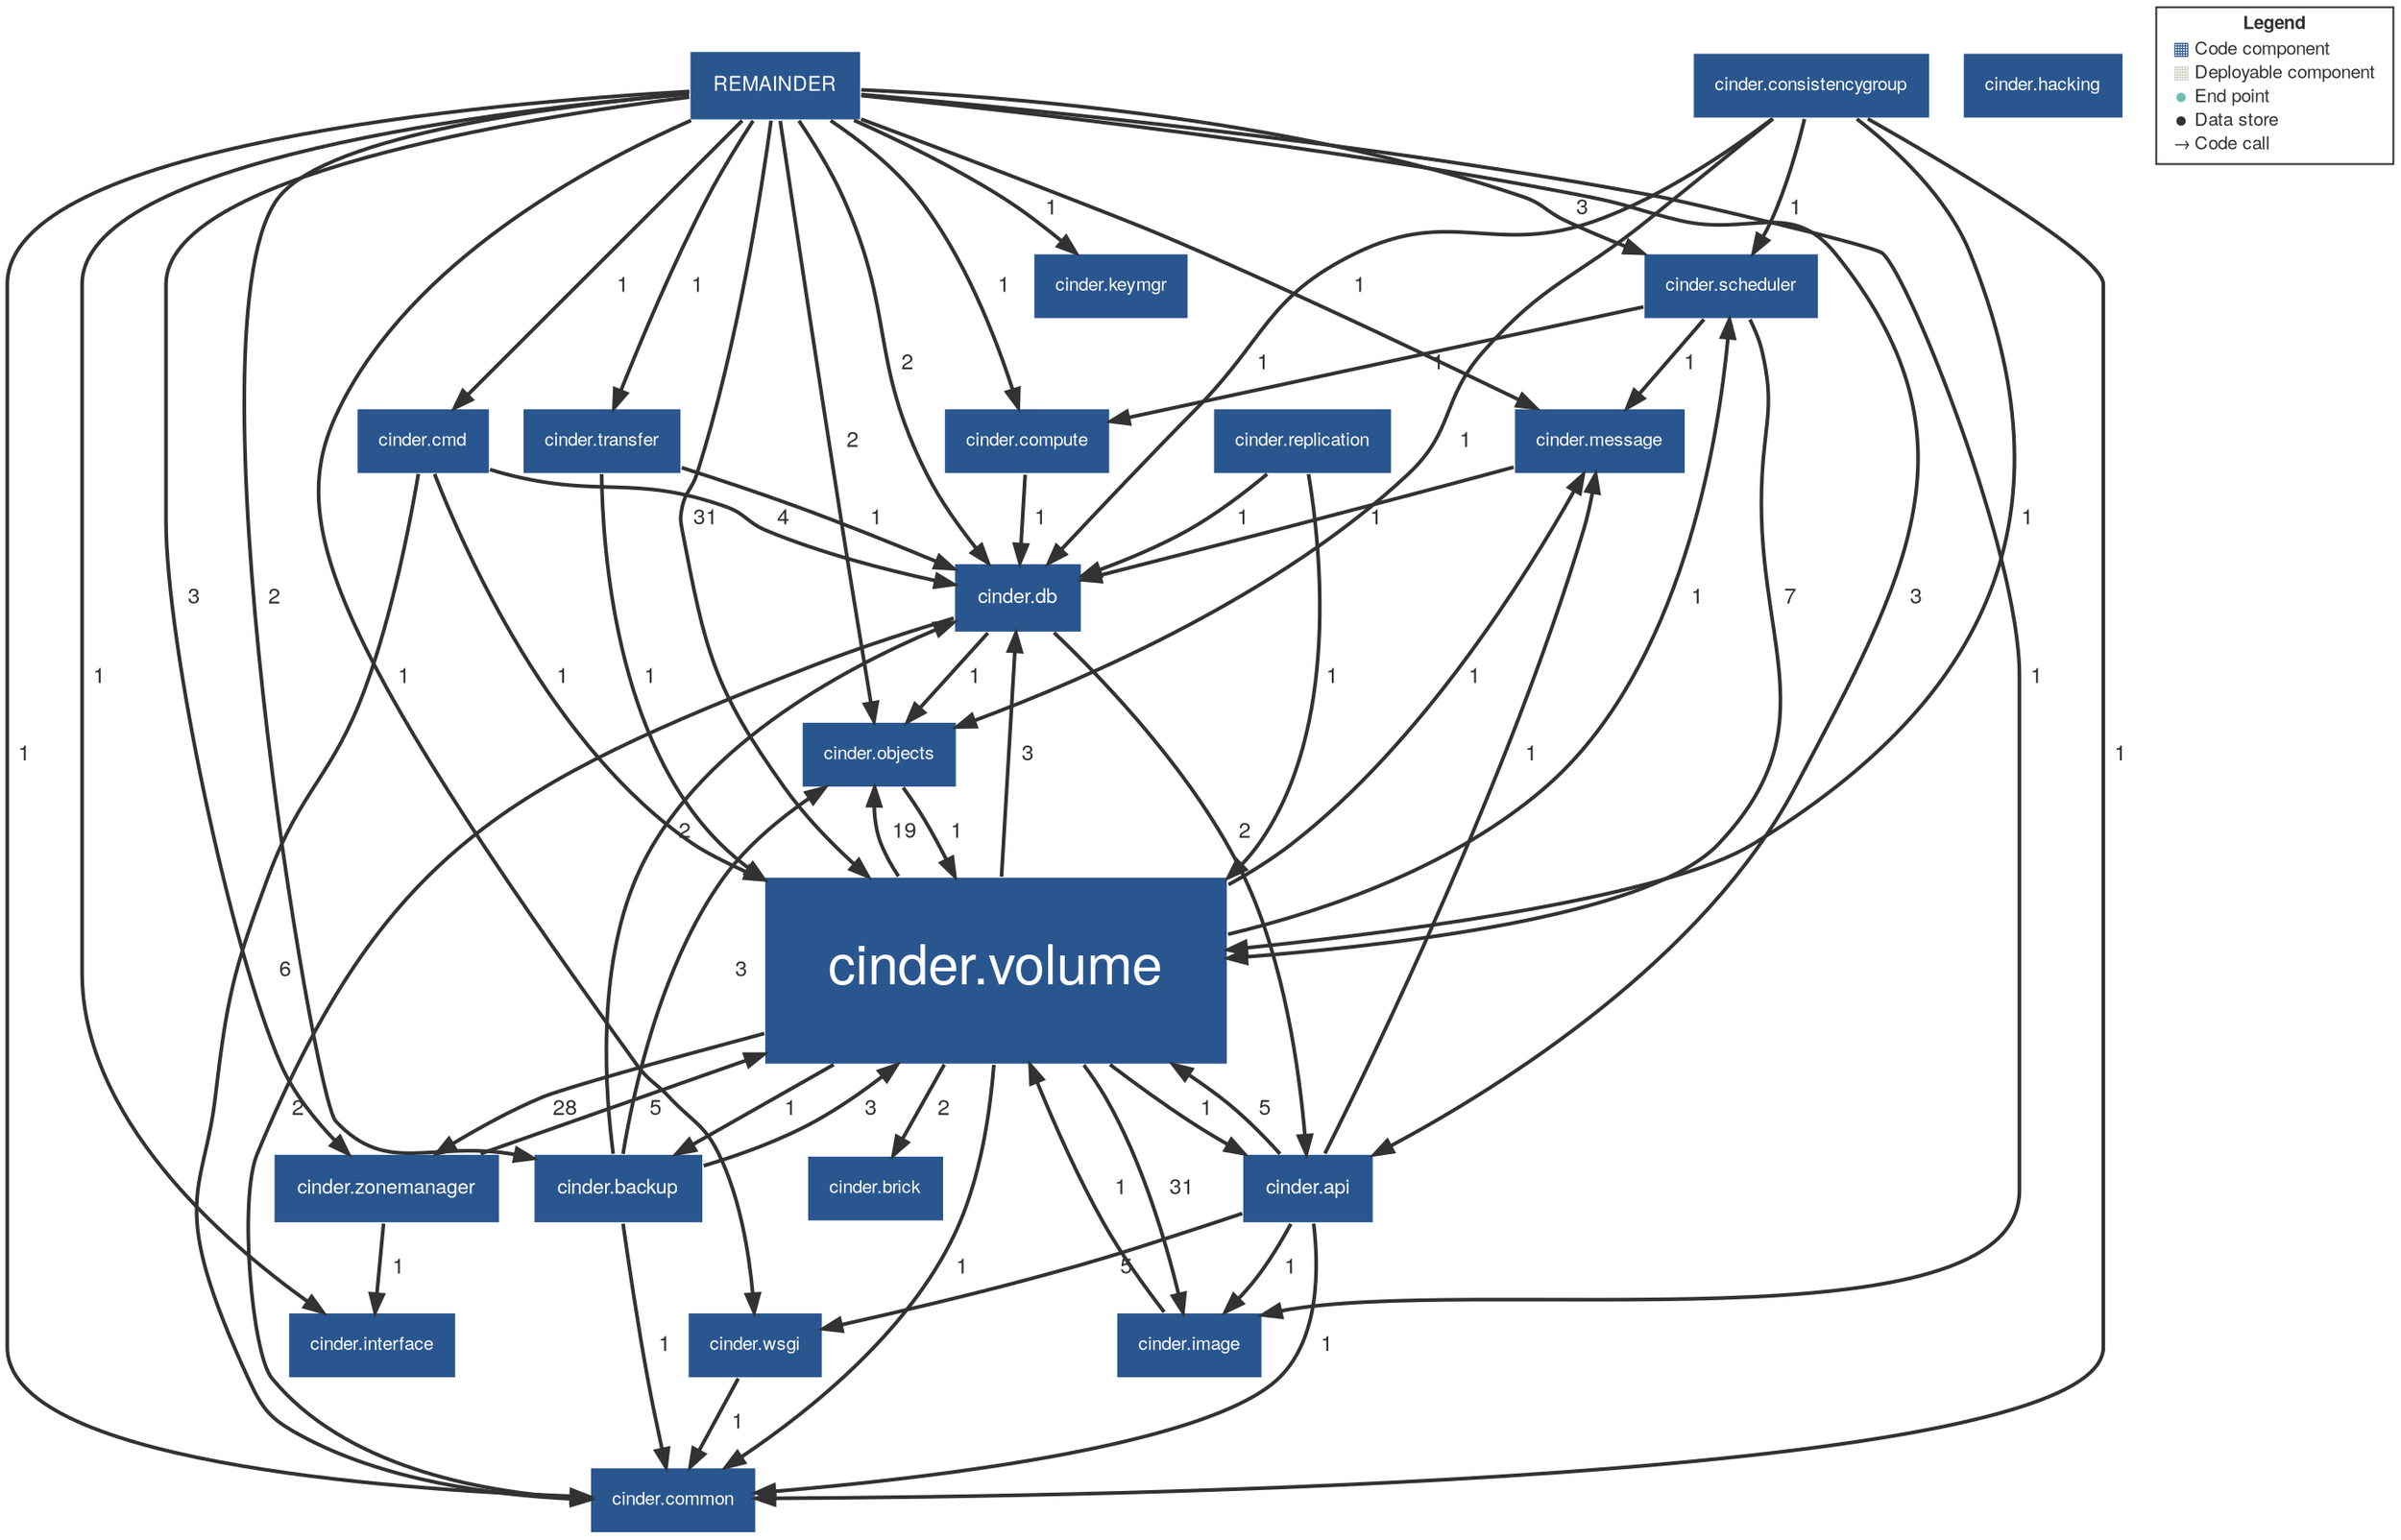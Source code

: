digraph "Graph" {
compound=true
rankdir=TD
"cinder.scheduler" [ shape="box" style="filled" fillcolor="#2A568F" penwidth="1" color="#FFFFFF" fontname="Helvetica Neue" fontcolor="#FFFFFF" fontsize="10" margin="0.16" label="cinder.scheduler" ]
"REMAINDER" [ shape="box" style="filled" fillcolor="#2A568F" penwidth="1" color="#FFFFFF" fontname="Helvetica Neue" fontcolor="#FFFFFF" fontsize="11" margin="0.176" label="REMAINDER" ]
"cinder.db" [ shape="box" style="filled" fillcolor="#2A568F" penwidth="1" color="#FFFFFF" fontname="Helvetica Neue" fontcolor="#FFFFFF" fontsize="11" margin="0.176" label="cinder.db" ]
"cinder.message" [ shape="box" style="filled" fillcolor="#2A568F" penwidth="1" color="#FFFFFF" fontname="Helvetica Neue" fontcolor="#FFFFFF" fontsize="10" margin="0.16" label="cinder.message" ]
"cinder.cmd" [ shape="box" style="filled" fillcolor="#2A568F" penwidth="1" color="#FFFFFF" fontname="Helvetica Neue" fontcolor="#FFFFFF" fontsize="10" margin="0.16" label="cinder.cmd" ]
"cinder.transfer" [ shape="box" style="filled" fillcolor="#2A568F" penwidth="1" color="#FFFFFF" fontname="Helvetica Neue" fontcolor="#FFFFFF" fontsize="10" margin="0.16" label="cinder.transfer" ]
"cinder.keymgr" [ shape="box" style="filled" fillcolor="#2A568F" penwidth="1" color="#FFFFFF" fontname="Helvetica Neue" fontcolor="#FFFFFF" fontsize="10" margin="0.16" label="cinder.keymgr" ]
"cinder.wsgi" [ shape="box" style="filled" fillcolor="#2A568F" penwidth="1" color="#FFFFFF" fontname="Helvetica Neue" fontcolor="#FFFFFF" fontsize="10" margin="0.16" label="cinder.wsgi" ]
"cinder.objects" [ shape="box" style="filled" fillcolor="#2A568F" penwidth="1" color="#FFFFFF" fontname="Helvetica Neue" fontcolor="#FFFFFF" fontsize="10" margin="0.16" label="cinder.objects" ]
"cinder.replication" [ shape="box" style="filled" fillcolor="#2A568F" penwidth="1" color="#FFFFFF" fontname="Helvetica Neue" fontcolor="#FFFFFF" fontsize="10" margin="0.16" label="cinder.replication" ]
"cinder.common" [ shape="box" style="filled" fillcolor="#2A568F" penwidth="1" color="#FFFFFF" fontname="Helvetica Neue" fontcolor="#FFFFFF" fontsize="10" margin="0.16" label="cinder.common" ]
"cinder.compute" [ shape="box" style="filled" fillcolor="#2A568F" penwidth="1" color="#FFFFFF" fontname="Helvetica Neue" fontcolor="#FFFFFF" fontsize="10" margin="0.16" label="cinder.compute" ]
"cinder.interface" [ shape="box" style="filled" fillcolor="#2A568F" penwidth="1" color="#FFFFFF" fontname="Helvetica Neue" fontcolor="#FFFFFF" fontsize="10" margin="0.16" label="cinder.interface" ]
"cinder.zonemanager" [ shape="box" style="filled" fillcolor="#2A568F" penwidth="1" color="#FFFFFF" fontname="Helvetica Neue" fontcolor="#FFFFFF" fontsize="11" margin="0.176" label="cinder.zonemanager" ]
"cinder.api" [ shape="box" style="filled" fillcolor="#2A568F" penwidth="1" color="#FFFFFF" fontname="Helvetica Neue" fontcolor="#FFFFFF" fontsize="11" margin="0.176" label="cinder.api" ]
"cinder.consistencygroup" [ shape="box" style="filled" fillcolor="#2A568F" penwidth="1" color="#FFFFFF" fontname="Helvetica Neue" fontcolor="#FFFFFF" fontsize="10" margin="0.16" label="cinder.consistencygroup" ]
"cinder.hacking" [ shape="box" style="filled" fillcolor="#2A568F" penwidth="1" color="#FFFFFF" fontname="Helvetica Neue" fontcolor="#FFFFFF" fontsize="10" margin="0.16" label="cinder.hacking" ]
"cinder.backup" [ shape="box" style="filled" fillcolor="#2A568F" penwidth="1" color="#FFFFFF" fontname="Helvetica Neue" fontcolor="#FFFFFF" fontsize="11" margin="0.176" label="cinder.backup" ]
"cinder.volume" [ shape="box" style="filled" fillcolor="#2A568F" penwidth="1" color="#FFFFFF" fontname="Helvetica Neue" fontcolor="#FFFFFF" fontsize="30" margin="0.48" label="cinder.volume" ]
"cinder.image" [ shape="box" style="filled" fillcolor="#2A568F" penwidth="1" color="#FFFFFF" fontname="Helvetica Neue" fontcolor="#FFFFFF" fontsize="10" margin="0.16" label="cinder.image" ]
"cinder.brick" [ shape="box" style="filled" fillcolor="#2A568F" penwidth="1" color="#FFFFFF" fontname="Helvetica Neue" fontcolor="#FFFFFF" fontsize="10" margin="0.16" label="cinder.brick" ]
"cinder.scheduler" -> "cinder.message" [ penwidth="2" color="#323232" fontcolor="#323232" fontname="Helvetica Neue" fontsize="12" label="  1" ]
"cinder.scheduler" -> "cinder.compute" [ penwidth="2" color="#323232" fontcolor="#323232" fontname="Helvetica Neue" fontsize="12" label="  1" ]
"cinder.scheduler" -> "cinder.volume" [ penwidth="2" color="#323232" fontcolor="#323232" fontname="Helvetica Neue" fontsize="12" label="  7" ]
"REMAINDER" -> "cinder.scheduler" [ penwidth="2" color="#323232" fontcolor="#323232" fontname="Helvetica Neue" fontsize="12" label="  3" ]
"REMAINDER" -> "cinder.db" [ penwidth="2" color="#323232" fontcolor="#323232" fontname="Helvetica Neue" fontsize="12" label="  2" ]
"REMAINDER" -> "cinder.message" [ penwidth="2" color="#323232" fontcolor="#323232" fontname="Helvetica Neue" fontsize="12" label="  1" ]
"REMAINDER" -> "cinder.cmd" [ penwidth="2" color="#323232" fontcolor="#323232" fontname="Helvetica Neue" fontsize="12" label="  1" ]
"REMAINDER" -> "cinder.transfer" [ penwidth="2" color="#323232" fontcolor="#323232" fontname="Helvetica Neue" fontsize="12" label="  1" ]
"REMAINDER" -> "cinder.keymgr" [ penwidth="2" color="#323232" fontcolor="#323232" fontname="Helvetica Neue" fontsize="12" label="  1" ]
"REMAINDER" -> "cinder.wsgi" [ penwidth="2" color="#323232" fontcolor="#323232" fontname="Helvetica Neue" fontsize="12" label="  1" ]
"REMAINDER" -> "cinder.objects" [ penwidth="2" color="#323232" fontcolor="#323232" fontname="Helvetica Neue" fontsize="12" label="  2" ]
"REMAINDER" -> "cinder.common" [ penwidth="2" color="#323232" fontcolor="#323232" fontname="Helvetica Neue" fontsize="12" label="  1" ]
"REMAINDER" -> "cinder.compute" [ penwidth="2" color="#323232" fontcolor="#323232" fontname="Helvetica Neue" fontsize="12" label="  1" ]
"REMAINDER" -> "cinder.interface" [ penwidth="2" color="#323232" fontcolor="#323232" fontname="Helvetica Neue" fontsize="12" label="  1" ]
"REMAINDER" -> "cinder.zonemanager" [ penwidth="2" color="#323232" fontcolor="#323232" fontname="Helvetica Neue" fontsize="12" label="  3" ]
"REMAINDER" -> "cinder.api" [ penwidth="2" color="#323232" fontcolor="#323232" fontname="Helvetica Neue" fontsize="12" label="  3" ]
"REMAINDER" -> "cinder.backup" [ penwidth="2" color="#323232" fontcolor="#323232" fontname="Helvetica Neue" fontsize="12" label="  2" ]
"REMAINDER" -> "cinder.volume" [ penwidth="2" color="#323232" fontcolor="#323232" fontname="Helvetica Neue" fontsize="12" label="  31" ]
"REMAINDER" -> "cinder.image" [ penwidth="2" color="#323232" fontcolor="#323232" fontname="Helvetica Neue" fontsize="12" label="  1" ]
"cinder.db" -> "cinder.objects" [ penwidth="2" color="#323232" fontcolor="#323232" fontname="Helvetica Neue" fontsize="12" label="  1" ]
"cinder.db" -> "cinder.common" [ penwidth="2" color="#323232" fontcolor="#323232" fontname="Helvetica Neue" fontsize="12" label="  2" ]
"cinder.db" -> "cinder.api" [ penwidth="2" color="#323232" fontcolor="#323232" fontname="Helvetica Neue" fontsize="12" label="  2" ]
"cinder.message" -> "cinder.db" [ penwidth="2" color="#323232" fontcolor="#323232" fontname="Helvetica Neue" fontsize="12" label="  1" ]
"cinder.cmd" -> "cinder.db" [ penwidth="2" color="#323232" fontcolor="#323232" fontname="Helvetica Neue" fontsize="12" label="  4" ]
"cinder.cmd" -> "cinder.common" [ penwidth="2" color="#323232" fontcolor="#323232" fontname="Helvetica Neue" fontsize="12" label="  6" ]
"cinder.cmd" -> "cinder.volume" [ penwidth="2" color="#323232" fontcolor="#323232" fontname="Helvetica Neue" fontsize="12" label="  1" ]
"cinder.transfer" -> "cinder.db" [ penwidth="2" color="#323232" fontcolor="#323232" fontname="Helvetica Neue" fontsize="12" label="  1" ]
"cinder.transfer" -> "cinder.volume" [ penwidth="2" color="#323232" fontcolor="#323232" fontname="Helvetica Neue" fontsize="12" label="  1" ]
"cinder.wsgi" -> "cinder.common" [ penwidth="2" color="#323232" fontcolor="#323232" fontname="Helvetica Neue" fontsize="12" label="  1" ]
"cinder.objects" -> "cinder.volume" [ penwidth="2" color="#323232" fontcolor="#323232" fontname="Helvetica Neue" fontsize="12" label="  1" ]
"cinder.replication" -> "cinder.db" [ penwidth="2" color="#323232" fontcolor="#323232" fontname="Helvetica Neue" fontsize="12" label="  1" ]
"cinder.replication" -> "cinder.volume" [ penwidth="2" color="#323232" fontcolor="#323232" fontname="Helvetica Neue" fontsize="12" label="  1" ]
"cinder.compute" -> "cinder.db" [ penwidth="2" color="#323232" fontcolor="#323232" fontname="Helvetica Neue" fontsize="12" label="  1" ]
"cinder.zonemanager" -> "cinder.interface" [ penwidth="2" color="#323232" fontcolor="#323232" fontname="Helvetica Neue" fontsize="12" label="  1" ]
"cinder.zonemanager" -> "cinder.volume" [ penwidth="2" color="#323232" fontcolor="#323232" fontname="Helvetica Neue" fontsize="12" label="  5" ]
"cinder.api" -> "cinder.message" [ penwidth="2" color="#323232" fontcolor="#323232" fontname="Helvetica Neue" fontsize="12" label="  1" ]
"cinder.api" -> "cinder.wsgi" [ penwidth="2" color="#323232" fontcolor="#323232" fontname="Helvetica Neue" fontsize="12" label="  5" ]
"cinder.api" -> "cinder.common" [ penwidth="2" color="#323232" fontcolor="#323232" fontname="Helvetica Neue" fontsize="12" label="  1" ]
"cinder.api" -> "cinder.volume" [ penwidth="2" color="#323232" fontcolor="#323232" fontname="Helvetica Neue" fontsize="12" label="  5" ]
"cinder.api" -> "cinder.image" [ penwidth="2" color="#323232" fontcolor="#323232" fontname="Helvetica Neue" fontsize="12" label="  1" ]
"cinder.consistencygroup" -> "cinder.scheduler" [ penwidth="2" color="#323232" fontcolor="#323232" fontname="Helvetica Neue" fontsize="12" label="  1" ]
"cinder.consistencygroup" -> "cinder.db" [ penwidth="2" color="#323232" fontcolor="#323232" fontname="Helvetica Neue" fontsize="12" label="  1" ]
"cinder.consistencygroup" -> "cinder.objects" [ penwidth="2" color="#323232" fontcolor="#323232" fontname="Helvetica Neue" fontsize="12" label="  1" ]
"cinder.consistencygroup" -> "cinder.common" [ penwidth="2" color="#323232" fontcolor="#323232" fontname="Helvetica Neue" fontsize="12" label="  1" ]
"cinder.consistencygroup" -> "cinder.volume" [ penwidth="2" color="#323232" fontcolor="#323232" fontname="Helvetica Neue" fontsize="12" label="  1" ]
"cinder.backup" -> "cinder.db" [ penwidth="2" color="#323232" fontcolor="#323232" fontname="Helvetica Neue" fontsize="12" label="  2" ]
"cinder.backup" -> "cinder.objects" [ penwidth="2" color="#323232" fontcolor="#323232" fontname="Helvetica Neue" fontsize="12" label="  3" ]
"cinder.backup" -> "cinder.common" [ penwidth="2" color="#323232" fontcolor="#323232" fontname="Helvetica Neue" fontsize="12" label="  1" ]
"cinder.backup" -> "cinder.volume" [ penwidth="2" color="#323232" fontcolor="#323232" fontname="Helvetica Neue" fontsize="12" label="  3" ]
"cinder.volume" -> "cinder.scheduler" [ penwidth="2" color="#323232" fontcolor="#323232" fontname="Helvetica Neue" fontsize="12" label="  1" ]
"cinder.volume" -> "cinder.db" [ penwidth="2" color="#323232" fontcolor="#323232" fontname="Helvetica Neue" fontsize="12" label="  3" ]
"cinder.volume" -> "cinder.message" [ penwidth="2" color="#323232" fontcolor="#323232" fontname="Helvetica Neue" fontsize="12" label="  1" ]
"cinder.volume" -> "cinder.objects" [ penwidth="2" color="#323232" fontcolor="#323232" fontname="Helvetica Neue" fontsize="12" label="  19" ]
"cinder.volume" -> "cinder.common" [ penwidth="2" color="#323232" fontcolor="#323232" fontname="Helvetica Neue" fontsize="12" label="  1" ]
"cinder.volume" -> "cinder.zonemanager" [ penwidth="2" color="#323232" fontcolor="#323232" fontname="Helvetica Neue" fontsize="12" label="  28" ]
"cinder.volume" -> "cinder.api" [ penwidth="2" color="#323232" fontcolor="#323232" fontname="Helvetica Neue" fontsize="12" label="  1" ]
"cinder.volume" -> "cinder.backup" [ penwidth="2" color="#323232" fontcolor="#323232" fontname="Helvetica Neue" fontsize="12" label="  1" ]
"cinder.volume" -> "cinder.image" [ penwidth="2" color="#323232" fontcolor="#323232" fontname="Helvetica Neue" fontsize="12" label="  31" ]
"cinder.volume" -> "cinder.brick" [ penwidth="2" color="#323232" fontcolor="#323232" fontname="Helvetica Neue" fontsize="12" label="  2" ]
"cinder.image" -> "cinder.volume" [ penwidth="2" color="#323232" fontcolor="#323232" fontname="Helvetica Neue" fontsize="12" label="  1" ]
"LEGEND" [ shape="box" style="filled" fillcolor="#FFFFFF" penwidth="1" color="#323232" fontname="Helvetica Neue" fontcolor="#323232" fontsize="10" label=<<TABLE BORDER="0" CELLPADDING="1" CELLSPACING="0">
<TR><TD COLSPAN="2"><B>Legend</B></TD></TR>
<TR><TD><FONT COLOR="#2A568F">&#9638;</FONT></TD><TD ALIGN="left">Code component</TD></TR>
<TR><TD><FONT COLOR="#D2D1C7">&#9638;</FONT></TD><TD ALIGN="left">Deployable component</TD></TR>
<TR><TD><FONT COLOR="#72C0B4">&#9679;</FONT></TD><TD ALIGN="left">End point</TD></TR>
<TR><TD><FONT COLOR="#323232">&#9679;</FONT></TD><TD ALIGN="left">Data store</TD></TR>
<TR><TD><FONT COLOR="#323232">&rarr;</FONT></TD><TD ALIGN="left">Code call</TD></TR>
</TABLE>
>  ]
}

